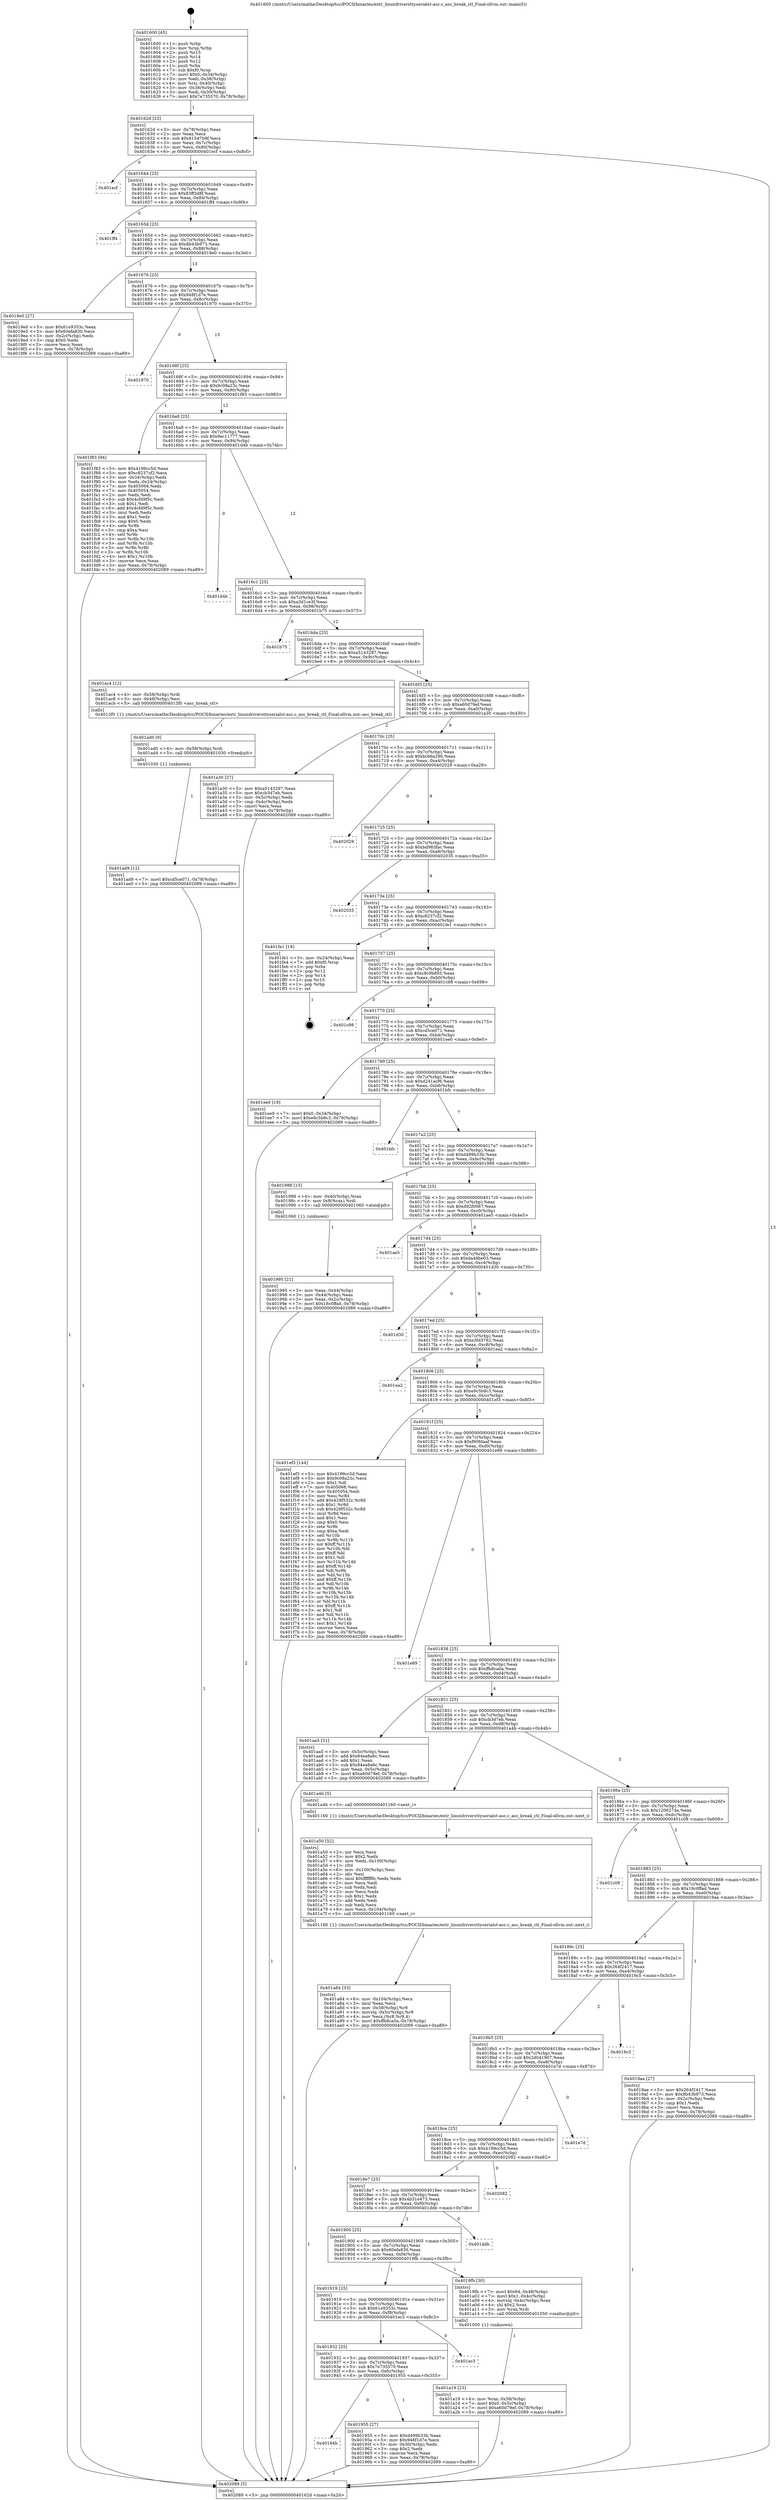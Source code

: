 digraph "0x401600" {
  label = "0x401600 (/mnt/c/Users/mathe/Desktop/tcc/POCII/binaries/extr_linuxdriversttyserialst-asc.c_asc_break_ctl_Final-ollvm.out::main(0))"
  labelloc = "t"
  node[shape=record]

  Entry [label="",width=0.3,height=0.3,shape=circle,fillcolor=black,style=filled]
  "0x40162d" [label="{
     0x40162d [23]\l
     | [instrs]\l
     &nbsp;&nbsp;0x40162d \<+3\>: mov -0x78(%rbp),%eax\l
     &nbsp;&nbsp;0x401630 \<+2\>: mov %eax,%ecx\l
     &nbsp;&nbsp;0x401632 \<+6\>: sub $0x81547b9f,%ecx\l
     &nbsp;&nbsp;0x401638 \<+3\>: mov %eax,-0x7c(%rbp)\l
     &nbsp;&nbsp;0x40163b \<+3\>: mov %ecx,-0x80(%rbp)\l
     &nbsp;&nbsp;0x40163e \<+6\>: je 0000000000401ecf \<main+0x8cf\>\l
  }"]
  "0x401ecf" [label="{
     0x401ecf\l
  }", style=dashed]
  "0x401644" [label="{
     0x401644 [25]\l
     | [instrs]\l
     &nbsp;&nbsp;0x401644 \<+5\>: jmp 0000000000401649 \<main+0x49\>\l
     &nbsp;&nbsp;0x401649 \<+3\>: mov -0x7c(%rbp),%eax\l
     &nbsp;&nbsp;0x40164c \<+5\>: sub $0x83ff3d8f,%eax\l
     &nbsp;&nbsp;0x401651 \<+6\>: mov %eax,-0x84(%rbp)\l
     &nbsp;&nbsp;0x401657 \<+6\>: je 0000000000401ff4 \<main+0x9f4\>\l
  }"]
  Exit [label="",width=0.3,height=0.3,shape=circle,fillcolor=black,style=filled,peripheries=2]
  "0x401ff4" [label="{
     0x401ff4\l
  }", style=dashed]
  "0x40165d" [label="{
     0x40165d [25]\l
     | [instrs]\l
     &nbsp;&nbsp;0x40165d \<+5\>: jmp 0000000000401662 \<main+0x62\>\l
     &nbsp;&nbsp;0x401662 \<+3\>: mov -0x7c(%rbp),%eax\l
     &nbsp;&nbsp;0x401665 \<+5\>: sub $0x8b43b973,%eax\l
     &nbsp;&nbsp;0x40166a \<+6\>: mov %eax,-0x88(%rbp)\l
     &nbsp;&nbsp;0x401670 \<+6\>: je 00000000004019e0 \<main+0x3e0\>\l
  }"]
  "0x401ad9" [label="{
     0x401ad9 [12]\l
     | [instrs]\l
     &nbsp;&nbsp;0x401ad9 \<+7\>: movl $0xcd5ce071,-0x78(%rbp)\l
     &nbsp;&nbsp;0x401ae0 \<+5\>: jmp 0000000000402089 \<main+0xa89\>\l
  }"]
  "0x4019e0" [label="{
     0x4019e0 [27]\l
     | [instrs]\l
     &nbsp;&nbsp;0x4019e0 \<+5\>: mov $0x61e9353c,%eax\l
     &nbsp;&nbsp;0x4019e5 \<+5\>: mov $0x60efa830,%ecx\l
     &nbsp;&nbsp;0x4019ea \<+3\>: mov -0x2c(%rbp),%edx\l
     &nbsp;&nbsp;0x4019ed \<+3\>: cmp $0x0,%edx\l
     &nbsp;&nbsp;0x4019f0 \<+3\>: cmove %ecx,%eax\l
     &nbsp;&nbsp;0x4019f3 \<+3\>: mov %eax,-0x78(%rbp)\l
     &nbsp;&nbsp;0x4019f6 \<+5\>: jmp 0000000000402089 \<main+0xa89\>\l
  }"]
  "0x401676" [label="{
     0x401676 [25]\l
     | [instrs]\l
     &nbsp;&nbsp;0x401676 \<+5\>: jmp 000000000040167b \<main+0x7b\>\l
     &nbsp;&nbsp;0x40167b \<+3\>: mov -0x7c(%rbp),%eax\l
     &nbsp;&nbsp;0x40167e \<+5\>: sub $0x948f1d7e,%eax\l
     &nbsp;&nbsp;0x401683 \<+6\>: mov %eax,-0x8c(%rbp)\l
     &nbsp;&nbsp;0x401689 \<+6\>: je 0000000000401970 \<main+0x370\>\l
  }"]
  "0x401ad0" [label="{
     0x401ad0 [9]\l
     | [instrs]\l
     &nbsp;&nbsp;0x401ad0 \<+4\>: mov -0x58(%rbp),%rdi\l
     &nbsp;&nbsp;0x401ad4 \<+5\>: call 0000000000401030 \<free@plt\>\l
     | [calls]\l
     &nbsp;&nbsp;0x401030 \{1\} (unknown)\l
  }"]
  "0x401970" [label="{
     0x401970\l
  }", style=dashed]
  "0x40168f" [label="{
     0x40168f [25]\l
     | [instrs]\l
     &nbsp;&nbsp;0x40168f \<+5\>: jmp 0000000000401694 \<main+0x94\>\l
     &nbsp;&nbsp;0x401694 \<+3\>: mov -0x7c(%rbp),%eax\l
     &nbsp;&nbsp;0x401697 \<+5\>: sub $0x9c08a23c,%eax\l
     &nbsp;&nbsp;0x40169c \<+6\>: mov %eax,-0x90(%rbp)\l
     &nbsp;&nbsp;0x4016a2 \<+6\>: je 0000000000401f83 \<main+0x983\>\l
  }"]
  "0x401a84" [label="{
     0x401a84 [33]\l
     | [instrs]\l
     &nbsp;&nbsp;0x401a84 \<+6\>: mov -0x104(%rbp),%ecx\l
     &nbsp;&nbsp;0x401a8a \<+3\>: imul %eax,%ecx\l
     &nbsp;&nbsp;0x401a8d \<+4\>: mov -0x58(%rbp),%r8\l
     &nbsp;&nbsp;0x401a91 \<+4\>: movslq -0x5c(%rbp),%r9\l
     &nbsp;&nbsp;0x401a95 \<+4\>: mov %ecx,(%r8,%r9,4)\l
     &nbsp;&nbsp;0x401a99 \<+7\>: movl $0xffb8ca0a,-0x78(%rbp)\l
     &nbsp;&nbsp;0x401aa0 \<+5\>: jmp 0000000000402089 \<main+0xa89\>\l
  }"]
  "0x401f83" [label="{
     0x401f83 [94]\l
     | [instrs]\l
     &nbsp;&nbsp;0x401f83 \<+5\>: mov $0x4199cc5d,%eax\l
     &nbsp;&nbsp;0x401f88 \<+5\>: mov $0xc8237cf2,%ecx\l
     &nbsp;&nbsp;0x401f8d \<+3\>: mov -0x34(%rbp),%edx\l
     &nbsp;&nbsp;0x401f90 \<+3\>: mov %edx,-0x24(%rbp)\l
     &nbsp;&nbsp;0x401f93 \<+7\>: mov 0x405068,%edx\l
     &nbsp;&nbsp;0x401f9a \<+7\>: mov 0x405054,%esi\l
     &nbsp;&nbsp;0x401fa1 \<+2\>: mov %edx,%edi\l
     &nbsp;&nbsp;0x401fa3 \<+6\>: sub $0x4cfd9f5c,%edi\l
     &nbsp;&nbsp;0x401fa9 \<+3\>: sub $0x1,%edi\l
     &nbsp;&nbsp;0x401fac \<+6\>: add $0x4cfd9f5c,%edi\l
     &nbsp;&nbsp;0x401fb2 \<+3\>: imul %edi,%edx\l
     &nbsp;&nbsp;0x401fb5 \<+3\>: and $0x1,%edx\l
     &nbsp;&nbsp;0x401fb8 \<+3\>: cmp $0x0,%edx\l
     &nbsp;&nbsp;0x401fbb \<+4\>: sete %r8b\l
     &nbsp;&nbsp;0x401fbf \<+3\>: cmp $0xa,%esi\l
     &nbsp;&nbsp;0x401fc2 \<+4\>: setl %r9b\l
     &nbsp;&nbsp;0x401fc6 \<+3\>: mov %r8b,%r10b\l
     &nbsp;&nbsp;0x401fc9 \<+3\>: and %r9b,%r10b\l
     &nbsp;&nbsp;0x401fcc \<+3\>: xor %r9b,%r8b\l
     &nbsp;&nbsp;0x401fcf \<+3\>: or %r8b,%r10b\l
     &nbsp;&nbsp;0x401fd2 \<+4\>: test $0x1,%r10b\l
     &nbsp;&nbsp;0x401fd6 \<+3\>: cmovne %ecx,%eax\l
     &nbsp;&nbsp;0x401fd9 \<+3\>: mov %eax,-0x78(%rbp)\l
     &nbsp;&nbsp;0x401fdc \<+5\>: jmp 0000000000402089 \<main+0xa89\>\l
  }"]
  "0x4016a8" [label="{
     0x4016a8 [25]\l
     | [instrs]\l
     &nbsp;&nbsp;0x4016a8 \<+5\>: jmp 00000000004016ad \<main+0xad\>\l
     &nbsp;&nbsp;0x4016ad \<+3\>: mov -0x7c(%rbp),%eax\l
     &nbsp;&nbsp;0x4016b0 \<+5\>: sub $0x9ec11777,%eax\l
     &nbsp;&nbsp;0x4016b5 \<+6\>: mov %eax,-0x94(%rbp)\l
     &nbsp;&nbsp;0x4016bb \<+6\>: je 0000000000401d4b \<main+0x74b\>\l
  }"]
  "0x401a50" [label="{
     0x401a50 [52]\l
     | [instrs]\l
     &nbsp;&nbsp;0x401a50 \<+2\>: xor %ecx,%ecx\l
     &nbsp;&nbsp;0x401a52 \<+5\>: mov $0x2,%edx\l
     &nbsp;&nbsp;0x401a57 \<+6\>: mov %edx,-0x100(%rbp)\l
     &nbsp;&nbsp;0x401a5d \<+1\>: cltd\l
     &nbsp;&nbsp;0x401a5e \<+6\>: mov -0x100(%rbp),%esi\l
     &nbsp;&nbsp;0x401a64 \<+2\>: idiv %esi\l
     &nbsp;&nbsp;0x401a66 \<+6\>: imul $0xfffffffe,%edx,%edx\l
     &nbsp;&nbsp;0x401a6c \<+2\>: mov %ecx,%edi\l
     &nbsp;&nbsp;0x401a6e \<+2\>: sub %edx,%edi\l
     &nbsp;&nbsp;0x401a70 \<+2\>: mov %ecx,%edx\l
     &nbsp;&nbsp;0x401a72 \<+3\>: sub $0x1,%edx\l
     &nbsp;&nbsp;0x401a75 \<+2\>: add %edx,%edi\l
     &nbsp;&nbsp;0x401a77 \<+2\>: sub %edi,%ecx\l
     &nbsp;&nbsp;0x401a79 \<+6\>: mov %ecx,-0x104(%rbp)\l
     &nbsp;&nbsp;0x401a7f \<+5\>: call 0000000000401160 \<next_i\>\l
     | [calls]\l
     &nbsp;&nbsp;0x401160 \{1\} (/mnt/c/Users/mathe/Desktop/tcc/POCII/binaries/extr_linuxdriversttyserialst-asc.c_asc_break_ctl_Final-ollvm.out::next_i)\l
  }"]
  "0x401d4b" [label="{
     0x401d4b\l
  }", style=dashed]
  "0x4016c1" [label="{
     0x4016c1 [25]\l
     | [instrs]\l
     &nbsp;&nbsp;0x4016c1 \<+5\>: jmp 00000000004016c6 \<main+0xc6\>\l
     &nbsp;&nbsp;0x4016c6 \<+3\>: mov -0x7c(%rbp),%eax\l
     &nbsp;&nbsp;0x4016c9 \<+5\>: sub $0xa3d1ce3f,%eax\l
     &nbsp;&nbsp;0x4016ce \<+6\>: mov %eax,-0x98(%rbp)\l
     &nbsp;&nbsp;0x4016d4 \<+6\>: je 0000000000401b75 \<main+0x575\>\l
  }"]
  "0x401a19" [label="{
     0x401a19 [23]\l
     | [instrs]\l
     &nbsp;&nbsp;0x401a19 \<+4\>: mov %rax,-0x58(%rbp)\l
     &nbsp;&nbsp;0x401a1d \<+7\>: movl $0x0,-0x5c(%rbp)\l
     &nbsp;&nbsp;0x401a24 \<+7\>: movl $0xa60d79ef,-0x78(%rbp)\l
     &nbsp;&nbsp;0x401a2b \<+5\>: jmp 0000000000402089 \<main+0xa89\>\l
  }"]
  "0x401b75" [label="{
     0x401b75\l
  }", style=dashed]
  "0x4016da" [label="{
     0x4016da [25]\l
     | [instrs]\l
     &nbsp;&nbsp;0x4016da \<+5\>: jmp 00000000004016df \<main+0xdf\>\l
     &nbsp;&nbsp;0x4016df \<+3\>: mov -0x7c(%rbp),%eax\l
     &nbsp;&nbsp;0x4016e2 \<+5\>: sub $0xa5143297,%eax\l
     &nbsp;&nbsp;0x4016e7 \<+6\>: mov %eax,-0x9c(%rbp)\l
     &nbsp;&nbsp;0x4016ed \<+6\>: je 0000000000401ac4 \<main+0x4c4\>\l
  }"]
  "0x401995" [label="{
     0x401995 [21]\l
     | [instrs]\l
     &nbsp;&nbsp;0x401995 \<+3\>: mov %eax,-0x44(%rbp)\l
     &nbsp;&nbsp;0x401998 \<+3\>: mov -0x44(%rbp),%eax\l
     &nbsp;&nbsp;0x40199b \<+3\>: mov %eax,-0x2c(%rbp)\l
     &nbsp;&nbsp;0x40199e \<+7\>: movl $0x18c0ffad,-0x78(%rbp)\l
     &nbsp;&nbsp;0x4019a5 \<+5\>: jmp 0000000000402089 \<main+0xa89\>\l
  }"]
  "0x401ac4" [label="{
     0x401ac4 [12]\l
     | [instrs]\l
     &nbsp;&nbsp;0x401ac4 \<+4\>: mov -0x58(%rbp),%rdi\l
     &nbsp;&nbsp;0x401ac8 \<+3\>: mov -0x48(%rbp),%esi\l
     &nbsp;&nbsp;0x401acb \<+5\>: call 00000000004013f0 \<asc_break_ctl\>\l
     | [calls]\l
     &nbsp;&nbsp;0x4013f0 \{1\} (/mnt/c/Users/mathe/Desktop/tcc/POCII/binaries/extr_linuxdriversttyserialst-asc.c_asc_break_ctl_Final-ollvm.out::asc_break_ctl)\l
  }"]
  "0x4016f3" [label="{
     0x4016f3 [25]\l
     | [instrs]\l
     &nbsp;&nbsp;0x4016f3 \<+5\>: jmp 00000000004016f8 \<main+0xf8\>\l
     &nbsp;&nbsp;0x4016f8 \<+3\>: mov -0x7c(%rbp),%eax\l
     &nbsp;&nbsp;0x4016fb \<+5\>: sub $0xa60d79ef,%eax\l
     &nbsp;&nbsp;0x401700 \<+6\>: mov %eax,-0xa0(%rbp)\l
     &nbsp;&nbsp;0x401706 \<+6\>: je 0000000000401a30 \<main+0x430\>\l
  }"]
  "0x401600" [label="{
     0x401600 [45]\l
     | [instrs]\l
     &nbsp;&nbsp;0x401600 \<+1\>: push %rbp\l
     &nbsp;&nbsp;0x401601 \<+3\>: mov %rsp,%rbp\l
     &nbsp;&nbsp;0x401604 \<+2\>: push %r15\l
     &nbsp;&nbsp;0x401606 \<+2\>: push %r14\l
     &nbsp;&nbsp;0x401608 \<+2\>: push %r12\l
     &nbsp;&nbsp;0x40160a \<+1\>: push %rbx\l
     &nbsp;&nbsp;0x40160b \<+7\>: sub $0xf0,%rsp\l
     &nbsp;&nbsp;0x401612 \<+7\>: movl $0x0,-0x34(%rbp)\l
     &nbsp;&nbsp;0x401619 \<+3\>: mov %edi,-0x38(%rbp)\l
     &nbsp;&nbsp;0x40161c \<+4\>: mov %rsi,-0x40(%rbp)\l
     &nbsp;&nbsp;0x401620 \<+3\>: mov -0x38(%rbp),%edi\l
     &nbsp;&nbsp;0x401623 \<+3\>: mov %edi,-0x30(%rbp)\l
     &nbsp;&nbsp;0x401626 \<+7\>: movl $0x7e735570,-0x78(%rbp)\l
  }"]
  "0x401a30" [label="{
     0x401a30 [27]\l
     | [instrs]\l
     &nbsp;&nbsp;0x401a30 \<+5\>: mov $0xa5143297,%eax\l
     &nbsp;&nbsp;0x401a35 \<+5\>: mov $0xcb3d7eb,%ecx\l
     &nbsp;&nbsp;0x401a3a \<+3\>: mov -0x5c(%rbp),%edx\l
     &nbsp;&nbsp;0x401a3d \<+3\>: cmp -0x4c(%rbp),%edx\l
     &nbsp;&nbsp;0x401a40 \<+3\>: cmovl %ecx,%eax\l
     &nbsp;&nbsp;0x401a43 \<+3\>: mov %eax,-0x78(%rbp)\l
     &nbsp;&nbsp;0x401a46 \<+5\>: jmp 0000000000402089 \<main+0xa89\>\l
  }"]
  "0x40170c" [label="{
     0x40170c [25]\l
     | [instrs]\l
     &nbsp;&nbsp;0x40170c \<+5\>: jmp 0000000000401711 \<main+0x111\>\l
     &nbsp;&nbsp;0x401711 \<+3\>: mov -0x7c(%rbp),%eax\l
     &nbsp;&nbsp;0x401714 \<+5\>: sub $0xbcb6a290,%eax\l
     &nbsp;&nbsp;0x401719 \<+6\>: mov %eax,-0xa4(%rbp)\l
     &nbsp;&nbsp;0x40171f \<+6\>: je 0000000000402029 \<main+0xa29\>\l
  }"]
  "0x402089" [label="{
     0x402089 [5]\l
     | [instrs]\l
     &nbsp;&nbsp;0x402089 \<+5\>: jmp 000000000040162d \<main+0x2d\>\l
  }"]
  "0x402029" [label="{
     0x402029\l
  }", style=dashed]
  "0x401725" [label="{
     0x401725 [25]\l
     | [instrs]\l
     &nbsp;&nbsp;0x401725 \<+5\>: jmp 000000000040172a \<main+0x12a\>\l
     &nbsp;&nbsp;0x40172a \<+3\>: mov -0x7c(%rbp),%eax\l
     &nbsp;&nbsp;0x40172d \<+5\>: sub $0xbd983fac,%eax\l
     &nbsp;&nbsp;0x401732 \<+6\>: mov %eax,-0xa8(%rbp)\l
     &nbsp;&nbsp;0x401738 \<+6\>: je 0000000000402035 \<main+0xa35\>\l
  }"]
  "0x40194b" [label="{
     0x40194b\l
  }", style=dashed]
  "0x402035" [label="{
     0x402035\l
  }", style=dashed]
  "0x40173e" [label="{
     0x40173e [25]\l
     | [instrs]\l
     &nbsp;&nbsp;0x40173e \<+5\>: jmp 0000000000401743 \<main+0x143\>\l
     &nbsp;&nbsp;0x401743 \<+3\>: mov -0x7c(%rbp),%eax\l
     &nbsp;&nbsp;0x401746 \<+5\>: sub $0xc8237cf2,%eax\l
     &nbsp;&nbsp;0x40174b \<+6\>: mov %eax,-0xac(%rbp)\l
     &nbsp;&nbsp;0x401751 \<+6\>: je 0000000000401fe1 \<main+0x9e1\>\l
  }"]
  "0x401955" [label="{
     0x401955 [27]\l
     | [instrs]\l
     &nbsp;&nbsp;0x401955 \<+5\>: mov $0xd499b33b,%eax\l
     &nbsp;&nbsp;0x40195a \<+5\>: mov $0x948f1d7e,%ecx\l
     &nbsp;&nbsp;0x40195f \<+3\>: mov -0x30(%rbp),%edx\l
     &nbsp;&nbsp;0x401962 \<+3\>: cmp $0x2,%edx\l
     &nbsp;&nbsp;0x401965 \<+3\>: cmovne %ecx,%eax\l
     &nbsp;&nbsp;0x401968 \<+3\>: mov %eax,-0x78(%rbp)\l
     &nbsp;&nbsp;0x40196b \<+5\>: jmp 0000000000402089 \<main+0xa89\>\l
  }"]
  "0x401fe1" [label="{
     0x401fe1 [19]\l
     | [instrs]\l
     &nbsp;&nbsp;0x401fe1 \<+3\>: mov -0x24(%rbp),%eax\l
     &nbsp;&nbsp;0x401fe4 \<+7\>: add $0xf0,%rsp\l
     &nbsp;&nbsp;0x401feb \<+1\>: pop %rbx\l
     &nbsp;&nbsp;0x401fec \<+2\>: pop %r12\l
     &nbsp;&nbsp;0x401fee \<+2\>: pop %r14\l
     &nbsp;&nbsp;0x401ff0 \<+2\>: pop %r15\l
     &nbsp;&nbsp;0x401ff2 \<+1\>: pop %rbp\l
     &nbsp;&nbsp;0x401ff3 \<+1\>: ret\l
  }"]
  "0x401757" [label="{
     0x401757 [25]\l
     | [instrs]\l
     &nbsp;&nbsp;0x401757 \<+5\>: jmp 000000000040175c \<main+0x15c\>\l
     &nbsp;&nbsp;0x40175c \<+3\>: mov -0x7c(%rbp),%eax\l
     &nbsp;&nbsp;0x40175f \<+5\>: sub $0xc8c9b895,%eax\l
     &nbsp;&nbsp;0x401764 \<+6\>: mov %eax,-0xb0(%rbp)\l
     &nbsp;&nbsp;0x40176a \<+6\>: je 0000000000401c98 \<main+0x698\>\l
  }"]
  "0x401932" [label="{
     0x401932 [25]\l
     | [instrs]\l
     &nbsp;&nbsp;0x401932 \<+5\>: jmp 0000000000401937 \<main+0x337\>\l
     &nbsp;&nbsp;0x401937 \<+3\>: mov -0x7c(%rbp),%eax\l
     &nbsp;&nbsp;0x40193a \<+5\>: sub $0x7e735570,%eax\l
     &nbsp;&nbsp;0x40193f \<+6\>: mov %eax,-0xfc(%rbp)\l
     &nbsp;&nbsp;0x401945 \<+6\>: je 0000000000401955 \<main+0x355\>\l
  }"]
  "0x401c98" [label="{
     0x401c98\l
  }", style=dashed]
  "0x401770" [label="{
     0x401770 [25]\l
     | [instrs]\l
     &nbsp;&nbsp;0x401770 \<+5\>: jmp 0000000000401775 \<main+0x175\>\l
     &nbsp;&nbsp;0x401775 \<+3\>: mov -0x7c(%rbp),%eax\l
     &nbsp;&nbsp;0x401778 \<+5\>: sub $0xcd5ce071,%eax\l
     &nbsp;&nbsp;0x40177d \<+6\>: mov %eax,-0xb4(%rbp)\l
     &nbsp;&nbsp;0x401783 \<+6\>: je 0000000000401ee0 \<main+0x8e0\>\l
  }"]
  "0x401ec3" [label="{
     0x401ec3\l
  }", style=dashed]
  "0x401ee0" [label="{
     0x401ee0 [19]\l
     | [instrs]\l
     &nbsp;&nbsp;0x401ee0 \<+7\>: movl $0x0,-0x34(%rbp)\l
     &nbsp;&nbsp;0x401ee7 \<+7\>: movl $0xe9c5b8c3,-0x78(%rbp)\l
     &nbsp;&nbsp;0x401eee \<+5\>: jmp 0000000000402089 \<main+0xa89\>\l
  }"]
  "0x401789" [label="{
     0x401789 [25]\l
     | [instrs]\l
     &nbsp;&nbsp;0x401789 \<+5\>: jmp 000000000040178e \<main+0x18e\>\l
     &nbsp;&nbsp;0x40178e \<+3\>: mov -0x7c(%rbp),%eax\l
     &nbsp;&nbsp;0x401791 \<+5\>: sub $0xd241acf6,%eax\l
     &nbsp;&nbsp;0x401796 \<+6\>: mov %eax,-0xb8(%rbp)\l
     &nbsp;&nbsp;0x40179c \<+6\>: je 0000000000401bfc \<main+0x5fc\>\l
  }"]
  "0x401919" [label="{
     0x401919 [25]\l
     | [instrs]\l
     &nbsp;&nbsp;0x401919 \<+5\>: jmp 000000000040191e \<main+0x31e\>\l
     &nbsp;&nbsp;0x40191e \<+3\>: mov -0x7c(%rbp),%eax\l
     &nbsp;&nbsp;0x401921 \<+5\>: sub $0x61e9353c,%eax\l
     &nbsp;&nbsp;0x401926 \<+6\>: mov %eax,-0xf8(%rbp)\l
     &nbsp;&nbsp;0x40192c \<+6\>: je 0000000000401ec3 \<main+0x8c3\>\l
  }"]
  "0x401bfc" [label="{
     0x401bfc\l
  }", style=dashed]
  "0x4017a2" [label="{
     0x4017a2 [25]\l
     | [instrs]\l
     &nbsp;&nbsp;0x4017a2 \<+5\>: jmp 00000000004017a7 \<main+0x1a7\>\l
     &nbsp;&nbsp;0x4017a7 \<+3\>: mov -0x7c(%rbp),%eax\l
     &nbsp;&nbsp;0x4017aa \<+5\>: sub $0xd499b33b,%eax\l
     &nbsp;&nbsp;0x4017af \<+6\>: mov %eax,-0xbc(%rbp)\l
     &nbsp;&nbsp;0x4017b5 \<+6\>: je 0000000000401988 \<main+0x388\>\l
  }"]
  "0x4019fb" [label="{
     0x4019fb [30]\l
     | [instrs]\l
     &nbsp;&nbsp;0x4019fb \<+7\>: movl $0x64,-0x48(%rbp)\l
     &nbsp;&nbsp;0x401a02 \<+7\>: movl $0x1,-0x4c(%rbp)\l
     &nbsp;&nbsp;0x401a09 \<+4\>: movslq -0x4c(%rbp),%rax\l
     &nbsp;&nbsp;0x401a0d \<+4\>: shl $0x2,%rax\l
     &nbsp;&nbsp;0x401a11 \<+3\>: mov %rax,%rdi\l
     &nbsp;&nbsp;0x401a14 \<+5\>: call 0000000000401050 \<malloc@plt\>\l
     | [calls]\l
     &nbsp;&nbsp;0x401050 \{1\} (unknown)\l
  }"]
  "0x401988" [label="{
     0x401988 [13]\l
     | [instrs]\l
     &nbsp;&nbsp;0x401988 \<+4\>: mov -0x40(%rbp),%rax\l
     &nbsp;&nbsp;0x40198c \<+4\>: mov 0x8(%rax),%rdi\l
     &nbsp;&nbsp;0x401990 \<+5\>: call 0000000000401060 \<atoi@plt\>\l
     | [calls]\l
     &nbsp;&nbsp;0x401060 \{1\} (unknown)\l
  }"]
  "0x4017bb" [label="{
     0x4017bb [25]\l
     | [instrs]\l
     &nbsp;&nbsp;0x4017bb \<+5\>: jmp 00000000004017c0 \<main+0x1c0\>\l
     &nbsp;&nbsp;0x4017c0 \<+3\>: mov -0x7c(%rbp),%eax\l
     &nbsp;&nbsp;0x4017c3 \<+5\>: sub $0xd92f0067,%eax\l
     &nbsp;&nbsp;0x4017c8 \<+6\>: mov %eax,-0xc0(%rbp)\l
     &nbsp;&nbsp;0x4017ce \<+6\>: je 0000000000401ae5 \<main+0x4e5\>\l
  }"]
  "0x401900" [label="{
     0x401900 [25]\l
     | [instrs]\l
     &nbsp;&nbsp;0x401900 \<+5\>: jmp 0000000000401905 \<main+0x305\>\l
     &nbsp;&nbsp;0x401905 \<+3\>: mov -0x7c(%rbp),%eax\l
     &nbsp;&nbsp;0x401908 \<+5\>: sub $0x60efa830,%eax\l
     &nbsp;&nbsp;0x40190d \<+6\>: mov %eax,-0xf4(%rbp)\l
     &nbsp;&nbsp;0x401913 \<+6\>: je 00000000004019fb \<main+0x3fb\>\l
  }"]
  "0x401ae5" [label="{
     0x401ae5\l
  }", style=dashed]
  "0x4017d4" [label="{
     0x4017d4 [25]\l
     | [instrs]\l
     &nbsp;&nbsp;0x4017d4 \<+5\>: jmp 00000000004017d9 \<main+0x1d9\>\l
     &nbsp;&nbsp;0x4017d9 \<+3\>: mov -0x7c(%rbp),%eax\l
     &nbsp;&nbsp;0x4017dc \<+5\>: sub $0xda48be03,%eax\l
     &nbsp;&nbsp;0x4017e1 \<+6\>: mov %eax,-0xc4(%rbp)\l
     &nbsp;&nbsp;0x4017e7 \<+6\>: je 0000000000401d30 \<main+0x730\>\l
  }"]
  "0x401ddb" [label="{
     0x401ddb\l
  }", style=dashed]
  "0x401d30" [label="{
     0x401d30\l
  }", style=dashed]
  "0x4017ed" [label="{
     0x4017ed [25]\l
     | [instrs]\l
     &nbsp;&nbsp;0x4017ed \<+5\>: jmp 00000000004017f2 \<main+0x1f2\>\l
     &nbsp;&nbsp;0x4017f2 \<+3\>: mov -0x7c(%rbp),%eax\l
     &nbsp;&nbsp;0x4017f5 \<+5\>: sub $0xe3fd3762,%eax\l
     &nbsp;&nbsp;0x4017fa \<+6\>: mov %eax,-0xc8(%rbp)\l
     &nbsp;&nbsp;0x401800 \<+6\>: je 0000000000401ea2 \<main+0x8a2\>\l
  }"]
  "0x4018e7" [label="{
     0x4018e7 [25]\l
     | [instrs]\l
     &nbsp;&nbsp;0x4018e7 \<+5\>: jmp 00000000004018ec \<main+0x2ec\>\l
     &nbsp;&nbsp;0x4018ec \<+3\>: mov -0x7c(%rbp),%eax\l
     &nbsp;&nbsp;0x4018ef \<+5\>: sub $0x4b31e473,%eax\l
     &nbsp;&nbsp;0x4018f4 \<+6\>: mov %eax,-0xf0(%rbp)\l
     &nbsp;&nbsp;0x4018fa \<+6\>: je 0000000000401ddb \<main+0x7db\>\l
  }"]
  "0x401ea2" [label="{
     0x401ea2\l
  }", style=dashed]
  "0x401806" [label="{
     0x401806 [25]\l
     | [instrs]\l
     &nbsp;&nbsp;0x401806 \<+5\>: jmp 000000000040180b \<main+0x20b\>\l
     &nbsp;&nbsp;0x40180b \<+3\>: mov -0x7c(%rbp),%eax\l
     &nbsp;&nbsp;0x40180e \<+5\>: sub $0xe9c5b8c3,%eax\l
     &nbsp;&nbsp;0x401813 \<+6\>: mov %eax,-0xcc(%rbp)\l
     &nbsp;&nbsp;0x401819 \<+6\>: je 0000000000401ef3 \<main+0x8f3\>\l
  }"]
  "0x402082" [label="{
     0x402082\l
  }", style=dashed]
  "0x401ef3" [label="{
     0x401ef3 [144]\l
     | [instrs]\l
     &nbsp;&nbsp;0x401ef3 \<+5\>: mov $0x4199cc5d,%eax\l
     &nbsp;&nbsp;0x401ef8 \<+5\>: mov $0x9c08a23c,%ecx\l
     &nbsp;&nbsp;0x401efd \<+2\>: mov $0x1,%dl\l
     &nbsp;&nbsp;0x401eff \<+7\>: mov 0x405068,%esi\l
     &nbsp;&nbsp;0x401f06 \<+7\>: mov 0x405054,%edi\l
     &nbsp;&nbsp;0x401f0d \<+3\>: mov %esi,%r8d\l
     &nbsp;&nbsp;0x401f10 \<+7\>: add $0x429f532c,%r8d\l
     &nbsp;&nbsp;0x401f17 \<+4\>: sub $0x1,%r8d\l
     &nbsp;&nbsp;0x401f1b \<+7\>: sub $0x429f532c,%r8d\l
     &nbsp;&nbsp;0x401f22 \<+4\>: imul %r8d,%esi\l
     &nbsp;&nbsp;0x401f26 \<+3\>: and $0x1,%esi\l
     &nbsp;&nbsp;0x401f29 \<+3\>: cmp $0x0,%esi\l
     &nbsp;&nbsp;0x401f2c \<+4\>: sete %r9b\l
     &nbsp;&nbsp;0x401f30 \<+3\>: cmp $0xa,%edi\l
     &nbsp;&nbsp;0x401f33 \<+4\>: setl %r10b\l
     &nbsp;&nbsp;0x401f37 \<+3\>: mov %r9b,%r11b\l
     &nbsp;&nbsp;0x401f3a \<+4\>: xor $0xff,%r11b\l
     &nbsp;&nbsp;0x401f3e \<+3\>: mov %r10b,%bl\l
     &nbsp;&nbsp;0x401f41 \<+3\>: xor $0xff,%bl\l
     &nbsp;&nbsp;0x401f44 \<+3\>: xor $0x1,%dl\l
     &nbsp;&nbsp;0x401f47 \<+3\>: mov %r11b,%r14b\l
     &nbsp;&nbsp;0x401f4a \<+4\>: and $0xff,%r14b\l
     &nbsp;&nbsp;0x401f4e \<+3\>: and %dl,%r9b\l
     &nbsp;&nbsp;0x401f51 \<+3\>: mov %bl,%r15b\l
     &nbsp;&nbsp;0x401f54 \<+4\>: and $0xff,%r15b\l
     &nbsp;&nbsp;0x401f58 \<+3\>: and %dl,%r10b\l
     &nbsp;&nbsp;0x401f5b \<+3\>: or %r9b,%r14b\l
     &nbsp;&nbsp;0x401f5e \<+3\>: or %r10b,%r15b\l
     &nbsp;&nbsp;0x401f61 \<+3\>: xor %r15b,%r14b\l
     &nbsp;&nbsp;0x401f64 \<+3\>: or %bl,%r11b\l
     &nbsp;&nbsp;0x401f67 \<+4\>: xor $0xff,%r11b\l
     &nbsp;&nbsp;0x401f6b \<+3\>: or $0x1,%dl\l
     &nbsp;&nbsp;0x401f6e \<+3\>: and %dl,%r11b\l
     &nbsp;&nbsp;0x401f71 \<+3\>: or %r11b,%r14b\l
     &nbsp;&nbsp;0x401f74 \<+4\>: test $0x1,%r14b\l
     &nbsp;&nbsp;0x401f78 \<+3\>: cmovne %ecx,%eax\l
     &nbsp;&nbsp;0x401f7b \<+3\>: mov %eax,-0x78(%rbp)\l
     &nbsp;&nbsp;0x401f7e \<+5\>: jmp 0000000000402089 \<main+0xa89\>\l
  }"]
  "0x40181f" [label="{
     0x40181f [25]\l
     | [instrs]\l
     &nbsp;&nbsp;0x40181f \<+5\>: jmp 0000000000401824 \<main+0x224\>\l
     &nbsp;&nbsp;0x401824 \<+3\>: mov -0x7c(%rbp),%eax\l
     &nbsp;&nbsp;0x401827 \<+5\>: sub $0xf60fdaaf,%eax\l
     &nbsp;&nbsp;0x40182c \<+6\>: mov %eax,-0xd0(%rbp)\l
     &nbsp;&nbsp;0x401832 \<+6\>: je 0000000000401e89 \<main+0x889\>\l
  }"]
  "0x4018ce" [label="{
     0x4018ce [25]\l
     | [instrs]\l
     &nbsp;&nbsp;0x4018ce \<+5\>: jmp 00000000004018d3 \<main+0x2d3\>\l
     &nbsp;&nbsp;0x4018d3 \<+3\>: mov -0x7c(%rbp),%eax\l
     &nbsp;&nbsp;0x4018d6 \<+5\>: sub $0x4199cc5d,%eax\l
     &nbsp;&nbsp;0x4018db \<+6\>: mov %eax,-0xec(%rbp)\l
     &nbsp;&nbsp;0x4018e1 \<+6\>: je 0000000000402082 \<main+0xa82\>\l
  }"]
  "0x401e89" [label="{
     0x401e89\l
  }", style=dashed]
  "0x401838" [label="{
     0x401838 [25]\l
     | [instrs]\l
     &nbsp;&nbsp;0x401838 \<+5\>: jmp 000000000040183d \<main+0x23d\>\l
     &nbsp;&nbsp;0x40183d \<+3\>: mov -0x7c(%rbp),%eax\l
     &nbsp;&nbsp;0x401840 \<+5\>: sub $0xffb8ca0a,%eax\l
     &nbsp;&nbsp;0x401845 \<+6\>: mov %eax,-0xd4(%rbp)\l
     &nbsp;&nbsp;0x40184b \<+6\>: je 0000000000401aa5 \<main+0x4a5\>\l
  }"]
  "0x401e7d" [label="{
     0x401e7d\l
  }", style=dashed]
  "0x401aa5" [label="{
     0x401aa5 [31]\l
     | [instrs]\l
     &nbsp;&nbsp;0x401aa5 \<+3\>: mov -0x5c(%rbp),%eax\l
     &nbsp;&nbsp;0x401aa8 \<+5\>: add $0x84ea8a6c,%eax\l
     &nbsp;&nbsp;0x401aad \<+3\>: add $0x1,%eax\l
     &nbsp;&nbsp;0x401ab0 \<+5\>: sub $0x84ea8a6c,%eax\l
     &nbsp;&nbsp;0x401ab5 \<+3\>: mov %eax,-0x5c(%rbp)\l
     &nbsp;&nbsp;0x401ab8 \<+7\>: movl $0xa60d79ef,-0x78(%rbp)\l
     &nbsp;&nbsp;0x401abf \<+5\>: jmp 0000000000402089 \<main+0xa89\>\l
  }"]
  "0x401851" [label="{
     0x401851 [25]\l
     | [instrs]\l
     &nbsp;&nbsp;0x401851 \<+5\>: jmp 0000000000401856 \<main+0x256\>\l
     &nbsp;&nbsp;0x401856 \<+3\>: mov -0x7c(%rbp),%eax\l
     &nbsp;&nbsp;0x401859 \<+5\>: sub $0xcb3d7eb,%eax\l
     &nbsp;&nbsp;0x40185e \<+6\>: mov %eax,-0xd8(%rbp)\l
     &nbsp;&nbsp;0x401864 \<+6\>: je 0000000000401a4b \<main+0x44b\>\l
  }"]
  "0x4018b5" [label="{
     0x4018b5 [25]\l
     | [instrs]\l
     &nbsp;&nbsp;0x4018b5 \<+5\>: jmp 00000000004018ba \<main+0x2ba\>\l
     &nbsp;&nbsp;0x4018ba \<+3\>: mov -0x7c(%rbp),%eax\l
     &nbsp;&nbsp;0x4018bd \<+5\>: sub $0x2d041907,%eax\l
     &nbsp;&nbsp;0x4018c2 \<+6\>: mov %eax,-0xe8(%rbp)\l
     &nbsp;&nbsp;0x4018c8 \<+6\>: je 0000000000401e7d \<main+0x87d\>\l
  }"]
  "0x401a4b" [label="{
     0x401a4b [5]\l
     | [instrs]\l
     &nbsp;&nbsp;0x401a4b \<+5\>: call 0000000000401160 \<next_i\>\l
     | [calls]\l
     &nbsp;&nbsp;0x401160 \{1\} (/mnt/c/Users/mathe/Desktop/tcc/POCII/binaries/extr_linuxdriversttyserialst-asc.c_asc_break_ctl_Final-ollvm.out::next_i)\l
  }"]
  "0x40186a" [label="{
     0x40186a [25]\l
     | [instrs]\l
     &nbsp;&nbsp;0x40186a \<+5\>: jmp 000000000040186f \<main+0x26f\>\l
     &nbsp;&nbsp;0x40186f \<+3\>: mov -0x7c(%rbp),%eax\l
     &nbsp;&nbsp;0x401872 \<+5\>: sub $0x1206274a,%eax\l
     &nbsp;&nbsp;0x401877 \<+6\>: mov %eax,-0xdc(%rbp)\l
     &nbsp;&nbsp;0x40187d \<+6\>: je 0000000000401c08 \<main+0x608\>\l
  }"]
  "0x4019c5" [label="{
     0x4019c5\l
  }", style=dashed]
  "0x401c08" [label="{
     0x401c08\l
  }", style=dashed]
  "0x401883" [label="{
     0x401883 [25]\l
     | [instrs]\l
     &nbsp;&nbsp;0x401883 \<+5\>: jmp 0000000000401888 \<main+0x288\>\l
     &nbsp;&nbsp;0x401888 \<+3\>: mov -0x7c(%rbp),%eax\l
     &nbsp;&nbsp;0x40188b \<+5\>: sub $0x18c0ffad,%eax\l
     &nbsp;&nbsp;0x401890 \<+6\>: mov %eax,-0xe0(%rbp)\l
     &nbsp;&nbsp;0x401896 \<+6\>: je 00000000004019aa \<main+0x3aa\>\l
  }"]
  "0x40189c" [label="{
     0x40189c [25]\l
     | [instrs]\l
     &nbsp;&nbsp;0x40189c \<+5\>: jmp 00000000004018a1 \<main+0x2a1\>\l
     &nbsp;&nbsp;0x4018a1 \<+3\>: mov -0x7c(%rbp),%eax\l
     &nbsp;&nbsp;0x4018a4 \<+5\>: sub $0x264f2417,%eax\l
     &nbsp;&nbsp;0x4018a9 \<+6\>: mov %eax,-0xe4(%rbp)\l
     &nbsp;&nbsp;0x4018af \<+6\>: je 00000000004019c5 \<main+0x3c5\>\l
  }"]
  "0x4019aa" [label="{
     0x4019aa [27]\l
     | [instrs]\l
     &nbsp;&nbsp;0x4019aa \<+5\>: mov $0x264f2417,%eax\l
     &nbsp;&nbsp;0x4019af \<+5\>: mov $0x8b43b973,%ecx\l
     &nbsp;&nbsp;0x4019b4 \<+3\>: mov -0x2c(%rbp),%edx\l
     &nbsp;&nbsp;0x4019b7 \<+3\>: cmp $0x1,%edx\l
     &nbsp;&nbsp;0x4019ba \<+3\>: cmovl %ecx,%eax\l
     &nbsp;&nbsp;0x4019bd \<+3\>: mov %eax,-0x78(%rbp)\l
     &nbsp;&nbsp;0x4019c0 \<+5\>: jmp 0000000000402089 \<main+0xa89\>\l
  }"]
  Entry -> "0x401600" [label=" 1"]
  "0x40162d" -> "0x401ecf" [label=" 0"]
  "0x40162d" -> "0x401644" [label=" 14"]
  "0x401fe1" -> Exit [label=" 1"]
  "0x401644" -> "0x401ff4" [label=" 0"]
  "0x401644" -> "0x40165d" [label=" 14"]
  "0x401f83" -> "0x402089" [label=" 1"]
  "0x40165d" -> "0x4019e0" [label=" 1"]
  "0x40165d" -> "0x401676" [label=" 13"]
  "0x401ef3" -> "0x402089" [label=" 1"]
  "0x401676" -> "0x401970" [label=" 0"]
  "0x401676" -> "0x40168f" [label=" 13"]
  "0x401ee0" -> "0x402089" [label=" 1"]
  "0x40168f" -> "0x401f83" [label=" 1"]
  "0x40168f" -> "0x4016a8" [label=" 12"]
  "0x401ad9" -> "0x402089" [label=" 1"]
  "0x4016a8" -> "0x401d4b" [label=" 0"]
  "0x4016a8" -> "0x4016c1" [label=" 12"]
  "0x401ad0" -> "0x401ad9" [label=" 1"]
  "0x4016c1" -> "0x401b75" [label=" 0"]
  "0x4016c1" -> "0x4016da" [label=" 12"]
  "0x401ac4" -> "0x401ad0" [label=" 1"]
  "0x4016da" -> "0x401ac4" [label=" 1"]
  "0x4016da" -> "0x4016f3" [label=" 11"]
  "0x401aa5" -> "0x402089" [label=" 1"]
  "0x4016f3" -> "0x401a30" [label=" 2"]
  "0x4016f3" -> "0x40170c" [label=" 9"]
  "0x401a84" -> "0x402089" [label=" 1"]
  "0x40170c" -> "0x402029" [label=" 0"]
  "0x40170c" -> "0x401725" [label=" 9"]
  "0x401a50" -> "0x401a84" [label=" 1"]
  "0x401725" -> "0x402035" [label=" 0"]
  "0x401725" -> "0x40173e" [label=" 9"]
  "0x401a4b" -> "0x401a50" [label=" 1"]
  "0x40173e" -> "0x401fe1" [label=" 1"]
  "0x40173e" -> "0x401757" [label=" 8"]
  "0x401a30" -> "0x402089" [label=" 2"]
  "0x401757" -> "0x401c98" [label=" 0"]
  "0x401757" -> "0x401770" [label=" 8"]
  "0x4019fb" -> "0x401a19" [label=" 1"]
  "0x401770" -> "0x401ee0" [label=" 1"]
  "0x401770" -> "0x401789" [label=" 7"]
  "0x4019e0" -> "0x402089" [label=" 1"]
  "0x401789" -> "0x401bfc" [label=" 0"]
  "0x401789" -> "0x4017a2" [label=" 7"]
  "0x401995" -> "0x402089" [label=" 1"]
  "0x4017a2" -> "0x401988" [label=" 1"]
  "0x4017a2" -> "0x4017bb" [label=" 6"]
  "0x401988" -> "0x401995" [label=" 1"]
  "0x4017bb" -> "0x401ae5" [label=" 0"]
  "0x4017bb" -> "0x4017d4" [label=" 6"]
  "0x401600" -> "0x40162d" [label=" 1"]
  "0x4017d4" -> "0x401d30" [label=" 0"]
  "0x4017d4" -> "0x4017ed" [label=" 6"]
  "0x401955" -> "0x402089" [label=" 1"]
  "0x4017ed" -> "0x401ea2" [label=" 0"]
  "0x4017ed" -> "0x401806" [label=" 6"]
  "0x401932" -> "0x401955" [label=" 1"]
  "0x401806" -> "0x401ef3" [label=" 1"]
  "0x401806" -> "0x40181f" [label=" 5"]
  "0x401a19" -> "0x402089" [label=" 1"]
  "0x40181f" -> "0x401e89" [label=" 0"]
  "0x40181f" -> "0x401838" [label=" 5"]
  "0x401919" -> "0x401ec3" [label=" 0"]
  "0x401838" -> "0x401aa5" [label=" 1"]
  "0x401838" -> "0x401851" [label=" 4"]
  "0x4019aa" -> "0x402089" [label=" 1"]
  "0x401851" -> "0x401a4b" [label=" 1"]
  "0x401851" -> "0x40186a" [label=" 3"]
  "0x401900" -> "0x4019fb" [label=" 1"]
  "0x40186a" -> "0x401c08" [label=" 0"]
  "0x40186a" -> "0x401883" [label=" 3"]
  "0x402089" -> "0x40162d" [label=" 13"]
  "0x401883" -> "0x4019aa" [label=" 1"]
  "0x401883" -> "0x40189c" [label=" 2"]
  "0x4018e7" -> "0x401900" [label=" 2"]
  "0x40189c" -> "0x4019c5" [label=" 0"]
  "0x40189c" -> "0x4018b5" [label=" 2"]
  "0x401900" -> "0x401919" [label=" 1"]
  "0x4018b5" -> "0x401e7d" [label=" 0"]
  "0x4018b5" -> "0x4018ce" [label=" 2"]
  "0x401919" -> "0x401932" [label=" 1"]
  "0x4018ce" -> "0x402082" [label=" 0"]
  "0x4018ce" -> "0x4018e7" [label=" 2"]
  "0x401932" -> "0x40194b" [label=" 0"]
  "0x4018e7" -> "0x401ddb" [label=" 0"]
}
